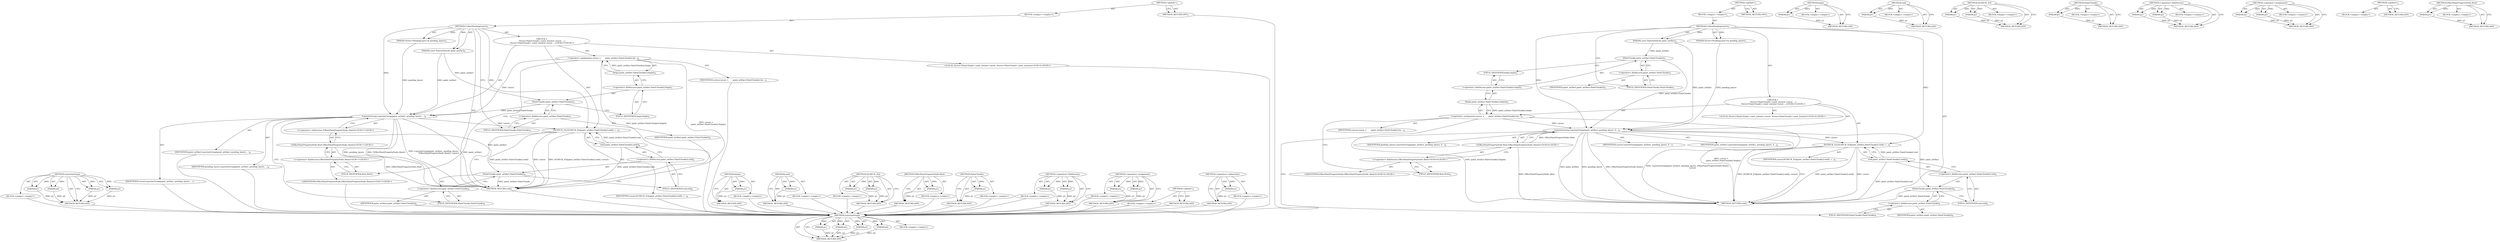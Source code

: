 digraph "EffectPaintPropertyNode.Root" {
vulnerable_81 [label=<(METHOD,LayerizeGroup)>];
vulnerable_82 [label=<(PARAM,p1)>];
vulnerable_83 [label=<(PARAM,p2)>];
vulnerable_84 [label=<(PARAM,p3)>];
vulnerable_85 [label=<(PARAM,p4)>];
vulnerable_86 [label=<(BLOCK,&lt;empty&gt;,&lt;empty&gt;)>];
vulnerable_87 [label=<(METHOD_RETURN,ANY)>];
vulnerable_6 [label=<(METHOD,&lt;global&gt;)<SUB>1</SUB>>];
vulnerable_7 [label=<(BLOCK,&lt;empty&gt;,&lt;empty&gt;)<SUB>1</SUB>>];
vulnerable_8 [label=<(METHOD,CollectPendingLayers)<SUB>1</SUB>>];
vulnerable_9 [label=<(PARAM,const PaintArtifact&amp; paint_artifact)<SUB>2</SUB>>];
vulnerable_10 [label=<(PARAM,Vector&lt;PendingLayer&gt;&amp; pending_layers)<SUB>3</SUB>>];
vulnerable_11 [label="<(BLOCK,{
   Vector&lt;PaintChunk&gt;::const_iterator cursor ...,{
   Vector&lt;PaintChunk&gt;::const_iterator cursor ...)<SUB>3</SUB>>"];
vulnerable_12 [label="<(LOCAL,Vector&lt;PaintChunk&gt;.const_iterator cursor: Vector&lt;PaintChunk&gt;.const_iterator)<SUB>4</SUB>>"];
vulnerable_13 [label=<(&lt;operator&gt;.assignment,cursor =
       paint_artifact.PaintChunks().be...)<SUB>4</SUB>>];
vulnerable_14 [label=<(IDENTIFIER,cursor,cursor =
       paint_artifact.PaintChunks().be...)<SUB>4</SUB>>];
vulnerable_15 [label=<(begin,paint_artifact.PaintChunks().begin())<SUB>5</SUB>>];
vulnerable_16 [label=<(&lt;operator&gt;.fieldAccess,paint_artifact.PaintChunks().begin)<SUB>5</SUB>>];
vulnerable_17 [label=<(PaintChunks,paint_artifact.PaintChunks())<SUB>5</SUB>>];
vulnerable_18 [label=<(&lt;operator&gt;.fieldAccess,paint_artifact.PaintChunks)<SUB>5</SUB>>];
vulnerable_19 [label=<(IDENTIFIER,paint_artifact,paint_artifact.PaintChunks())<SUB>5</SUB>>];
vulnerable_20 [label=<(FIELD_IDENTIFIER,PaintChunks,PaintChunks)<SUB>5</SUB>>];
vulnerable_21 [label=<(FIELD_IDENTIFIER,begin,begin)<SUB>5</SUB>>];
vulnerable_22 [label=<(LayerizeGroup,LayerizeGroup(paint_artifact, pending_layers,
 ...)<SUB>6</SUB>>];
vulnerable_23 [label=<(IDENTIFIER,paint_artifact,LayerizeGroup(paint_artifact, pending_layers,
 ...)<SUB>6</SUB>>];
vulnerable_24 [label=<(IDENTIFIER,pending_layers,LayerizeGroup(paint_artifact, pending_layers,
 ...)<SUB>6</SUB>>];
vulnerable_25 [label="<(&lt;operator&gt;.indirection,*EffectPaintPropertyNode::Root())<SUB>7</SUB>>"];
vulnerable_26 [label="<(EffectPaintPropertyNode.Root,EffectPaintPropertyNode::Root())<SUB>7</SUB>>"];
vulnerable_27 [label="<(&lt;operator&gt;.fieldAccess,EffectPaintPropertyNode::Root)<SUB>7</SUB>>"];
vulnerable_28 [label="<(IDENTIFIER,EffectPaintPropertyNode,EffectPaintPropertyNode::Root())<SUB>7</SUB>>"];
vulnerable_29 [label=<(FIELD_IDENTIFIER,Root,Root)<SUB>7</SUB>>];
vulnerable_30 [label=<(IDENTIFIER,cursor,LayerizeGroup(paint_artifact, pending_layers,
 ...)<SUB>7</SUB>>];
vulnerable_31 [label=<(DCHECK_EQ,DCHECK_EQ(paint_artifact.PaintChunks().end(), c...)<SUB>8</SUB>>];
vulnerable_32 [label=<(end,paint_artifact.PaintChunks().end())<SUB>8</SUB>>];
vulnerable_33 [label=<(&lt;operator&gt;.fieldAccess,paint_artifact.PaintChunks().end)<SUB>8</SUB>>];
vulnerable_34 [label=<(PaintChunks,paint_artifact.PaintChunks())<SUB>8</SUB>>];
vulnerable_35 [label=<(&lt;operator&gt;.fieldAccess,paint_artifact.PaintChunks)<SUB>8</SUB>>];
vulnerable_36 [label=<(IDENTIFIER,paint_artifact,paint_artifact.PaintChunks())<SUB>8</SUB>>];
vulnerable_37 [label=<(FIELD_IDENTIFIER,PaintChunks,PaintChunks)<SUB>8</SUB>>];
vulnerable_38 [label=<(FIELD_IDENTIFIER,end,end)<SUB>8</SUB>>];
vulnerable_39 [label=<(IDENTIFIER,cursor,DCHECK_EQ(paint_artifact.PaintChunks().end(), c...)<SUB>8</SUB>>];
vulnerable_40 [label=<(METHOD_RETURN,void)<SUB>1</SUB>>];
vulnerable_42 [label=<(METHOD_RETURN,ANY)<SUB>1</SUB>>];
vulnerable_68 [label=<(METHOD,begin)>];
vulnerable_69 [label=<(PARAM,p1)>];
vulnerable_70 [label=<(BLOCK,&lt;empty&gt;,&lt;empty&gt;)>];
vulnerable_71 [label=<(METHOD_RETURN,ANY)>];
vulnerable_101 [label=<(METHOD,end)>];
vulnerable_102 [label=<(PARAM,p1)>];
vulnerable_103 [label=<(BLOCK,&lt;empty&gt;,&lt;empty&gt;)>];
vulnerable_104 [label=<(METHOD_RETURN,ANY)>];
vulnerable_96 [label=<(METHOD,DCHECK_EQ)>];
vulnerable_97 [label=<(PARAM,p1)>];
vulnerable_98 [label=<(PARAM,p2)>];
vulnerable_99 [label=<(BLOCK,&lt;empty&gt;,&lt;empty&gt;)>];
vulnerable_100 [label=<(METHOD_RETURN,ANY)>];
vulnerable_92 [label=<(METHOD,EffectPaintPropertyNode.Root)>];
vulnerable_93 [label=<(PARAM,p1)>];
vulnerable_94 [label=<(BLOCK,&lt;empty&gt;,&lt;empty&gt;)>];
vulnerable_95 [label=<(METHOD_RETURN,ANY)>];
vulnerable_77 [label=<(METHOD,PaintChunks)>];
vulnerable_78 [label=<(PARAM,p1)>];
vulnerable_79 [label=<(BLOCK,&lt;empty&gt;,&lt;empty&gt;)>];
vulnerable_80 [label=<(METHOD_RETURN,ANY)>];
vulnerable_72 [label=<(METHOD,&lt;operator&gt;.fieldAccess)>];
vulnerable_73 [label=<(PARAM,p1)>];
vulnerable_74 [label=<(PARAM,p2)>];
vulnerable_75 [label=<(BLOCK,&lt;empty&gt;,&lt;empty&gt;)>];
vulnerable_76 [label=<(METHOD_RETURN,ANY)>];
vulnerable_63 [label=<(METHOD,&lt;operator&gt;.assignment)>];
vulnerable_64 [label=<(PARAM,p1)>];
vulnerable_65 [label=<(PARAM,p2)>];
vulnerable_66 [label=<(BLOCK,&lt;empty&gt;,&lt;empty&gt;)>];
vulnerable_67 [label=<(METHOD_RETURN,ANY)>];
vulnerable_57 [label=<(METHOD,&lt;global&gt;)<SUB>1</SUB>>];
vulnerable_58 [label=<(BLOCK,&lt;empty&gt;,&lt;empty&gt;)>];
vulnerable_59 [label=<(METHOD_RETURN,ANY)>];
vulnerable_88 [label=<(METHOD,&lt;operator&gt;.indirection)>];
vulnerable_89 [label=<(PARAM,p1)>];
vulnerable_90 [label=<(BLOCK,&lt;empty&gt;,&lt;empty&gt;)>];
vulnerable_91 [label=<(METHOD_RETURN,ANY)>];
fixed_80 [label=<(METHOD,LayerizeGroup)>];
fixed_81 [label=<(PARAM,p1)>];
fixed_82 [label=<(PARAM,p2)>];
fixed_83 [label=<(PARAM,p3)>];
fixed_84 [label=<(PARAM,p4)>];
fixed_85 [label=<(BLOCK,&lt;empty&gt;,&lt;empty&gt;)>];
fixed_86 [label=<(METHOD_RETURN,ANY)>];
fixed_6 [label=<(METHOD,&lt;global&gt;)<SUB>1</SUB>>];
fixed_7 [label=<(BLOCK,&lt;empty&gt;,&lt;empty&gt;)<SUB>1</SUB>>];
fixed_8 [label=<(METHOD,CollectPendingLayers)<SUB>1</SUB>>];
fixed_9 [label=<(PARAM,const PaintArtifact&amp; paint_artifact)<SUB>2</SUB>>];
fixed_10 [label=<(PARAM,Vector&lt;PendingLayer&gt;&amp; pending_layers)<SUB>3</SUB>>];
fixed_11 [label="<(BLOCK,{
   Vector&lt;PaintChunk&gt;::const_iterator cursor ...,{
   Vector&lt;PaintChunk&gt;::const_iterator cursor ...)<SUB>3</SUB>>"];
fixed_12 [label="<(LOCAL,Vector&lt;PaintChunk&gt;.const_iterator cursor: Vector&lt;PaintChunk&gt;.const_iterator)<SUB>4</SUB>>"];
fixed_13 [label=<(&lt;operator&gt;.assignment,cursor =
       paint_artifact.PaintChunks().be...)<SUB>4</SUB>>];
fixed_14 [label=<(IDENTIFIER,cursor,cursor =
       paint_artifact.PaintChunks().be...)<SUB>4</SUB>>];
fixed_15 [label=<(begin,paint_artifact.PaintChunks().begin())<SUB>5</SUB>>];
fixed_16 [label=<(&lt;operator&gt;.fieldAccess,paint_artifact.PaintChunks().begin)<SUB>5</SUB>>];
fixed_17 [label=<(PaintChunks,paint_artifact.PaintChunks())<SUB>5</SUB>>];
fixed_18 [label=<(&lt;operator&gt;.fieldAccess,paint_artifact.PaintChunks)<SUB>5</SUB>>];
fixed_19 [label=<(IDENTIFIER,paint_artifact,paint_artifact.PaintChunks())<SUB>5</SUB>>];
fixed_20 [label=<(FIELD_IDENTIFIER,PaintChunks,PaintChunks)<SUB>5</SUB>>];
fixed_21 [label=<(FIELD_IDENTIFIER,begin,begin)<SUB>5</SUB>>];
fixed_22 [label=<(LayerizeGroup,LayerizeGroup(paint_artifact, pending_layers, E...)<SUB>6</SUB>>];
fixed_23 [label=<(IDENTIFIER,paint_artifact,LayerizeGroup(paint_artifact, pending_layers, E...)<SUB>6</SUB>>];
fixed_24 [label=<(IDENTIFIER,pending_layers,LayerizeGroup(paint_artifact, pending_layers, E...)<SUB>6</SUB>>];
fixed_25 [label="<(EffectPaintPropertyNode.Root,EffectPaintPropertyNode::Root())<SUB>6</SUB>>"];
fixed_26 [label="<(&lt;operator&gt;.fieldAccess,EffectPaintPropertyNode::Root)<SUB>6</SUB>>"];
fixed_27 [label="<(IDENTIFIER,EffectPaintPropertyNode,EffectPaintPropertyNode::Root())<SUB>6</SUB>>"];
fixed_28 [label=<(FIELD_IDENTIFIER,Root,Root)<SUB>6</SUB>>];
fixed_29 [label=<(IDENTIFIER,cursor,LayerizeGroup(paint_artifact, pending_layers, E...)<SUB>7</SUB>>];
fixed_30 [label=<(DCHECK_EQ,DCHECK_EQ(paint_artifact.PaintChunks().end(), c...)<SUB>8</SUB>>];
fixed_31 [label=<(end,paint_artifact.PaintChunks().end())<SUB>8</SUB>>];
fixed_32 [label=<(&lt;operator&gt;.fieldAccess,paint_artifact.PaintChunks().end)<SUB>8</SUB>>];
fixed_33 [label=<(PaintChunks,paint_artifact.PaintChunks())<SUB>8</SUB>>];
fixed_34 [label=<(&lt;operator&gt;.fieldAccess,paint_artifact.PaintChunks)<SUB>8</SUB>>];
fixed_35 [label=<(IDENTIFIER,paint_artifact,paint_artifact.PaintChunks())<SUB>8</SUB>>];
fixed_36 [label=<(FIELD_IDENTIFIER,PaintChunks,PaintChunks)<SUB>8</SUB>>];
fixed_37 [label=<(FIELD_IDENTIFIER,end,end)<SUB>8</SUB>>];
fixed_38 [label=<(IDENTIFIER,cursor,DCHECK_EQ(paint_artifact.PaintChunks().end(), c...)<SUB>8</SUB>>];
fixed_39 [label=<(METHOD_RETURN,void)<SUB>1</SUB>>];
fixed_41 [label=<(METHOD_RETURN,ANY)<SUB>1</SUB>>];
fixed_67 [label=<(METHOD,begin)>];
fixed_68 [label=<(PARAM,p1)>];
fixed_69 [label=<(BLOCK,&lt;empty&gt;,&lt;empty&gt;)>];
fixed_70 [label=<(METHOD_RETURN,ANY)>];
fixed_96 [label=<(METHOD,end)>];
fixed_97 [label=<(PARAM,p1)>];
fixed_98 [label=<(BLOCK,&lt;empty&gt;,&lt;empty&gt;)>];
fixed_99 [label=<(METHOD_RETURN,ANY)>];
fixed_91 [label=<(METHOD,DCHECK_EQ)>];
fixed_92 [label=<(PARAM,p1)>];
fixed_93 [label=<(PARAM,p2)>];
fixed_94 [label=<(BLOCK,&lt;empty&gt;,&lt;empty&gt;)>];
fixed_95 [label=<(METHOD_RETURN,ANY)>];
fixed_76 [label=<(METHOD,PaintChunks)>];
fixed_77 [label=<(PARAM,p1)>];
fixed_78 [label=<(BLOCK,&lt;empty&gt;,&lt;empty&gt;)>];
fixed_79 [label=<(METHOD_RETURN,ANY)>];
fixed_71 [label=<(METHOD,&lt;operator&gt;.fieldAccess)>];
fixed_72 [label=<(PARAM,p1)>];
fixed_73 [label=<(PARAM,p2)>];
fixed_74 [label=<(BLOCK,&lt;empty&gt;,&lt;empty&gt;)>];
fixed_75 [label=<(METHOD_RETURN,ANY)>];
fixed_62 [label=<(METHOD,&lt;operator&gt;.assignment)>];
fixed_63 [label=<(PARAM,p1)>];
fixed_64 [label=<(PARAM,p2)>];
fixed_65 [label=<(BLOCK,&lt;empty&gt;,&lt;empty&gt;)>];
fixed_66 [label=<(METHOD_RETURN,ANY)>];
fixed_56 [label=<(METHOD,&lt;global&gt;)<SUB>1</SUB>>];
fixed_57 [label=<(BLOCK,&lt;empty&gt;,&lt;empty&gt;)>];
fixed_58 [label=<(METHOD_RETURN,ANY)>];
fixed_87 [label=<(METHOD,EffectPaintPropertyNode.Root)>];
fixed_88 [label=<(PARAM,p1)>];
fixed_89 [label=<(BLOCK,&lt;empty&gt;,&lt;empty&gt;)>];
fixed_90 [label=<(METHOD_RETURN,ANY)>];
vulnerable_81 -> vulnerable_82  [key=0, label="AST: "];
vulnerable_81 -> vulnerable_82  [key=1, label="DDG: "];
vulnerable_81 -> vulnerable_86  [key=0, label="AST: "];
vulnerable_81 -> vulnerable_83  [key=0, label="AST: "];
vulnerable_81 -> vulnerable_83  [key=1, label="DDG: "];
vulnerable_81 -> vulnerable_87  [key=0, label="AST: "];
vulnerable_81 -> vulnerable_87  [key=1, label="CFG: "];
vulnerable_81 -> vulnerable_84  [key=0, label="AST: "];
vulnerable_81 -> vulnerable_84  [key=1, label="DDG: "];
vulnerable_81 -> vulnerable_85  [key=0, label="AST: "];
vulnerable_81 -> vulnerable_85  [key=1, label="DDG: "];
vulnerable_82 -> vulnerable_87  [key=0, label="DDG: p1"];
vulnerable_83 -> vulnerable_87  [key=0, label="DDG: p2"];
vulnerable_84 -> vulnerable_87  [key=0, label="DDG: p3"];
vulnerable_85 -> vulnerable_87  [key=0, label="DDG: p4"];
vulnerable_86 -> fixed_80  [key=0];
vulnerable_87 -> fixed_80  [key=0];
vulnerable_6 -> vulnerable_7  [key=0, label="AST: "];
vulnerable_6 -> vulnerable_42  [key=0, label="AST: "];
vulnerable_6 -> vulnerable_42  [key=1, label="CFG: "];
vulnerable_7 -> vulnerable_8  [key=0, label="AST: "];
vulnerable_8 -> vulnerable_9  [key=0, label="AST: "];
vulnerable_8 -> vulnerable_9  [key=1, label="DDG: "];
vulnerable_8 -> vulnerable_10  [key=0, label="AST: "];
vulnerable_8 -> vulnerable_10  [key=1, label="DDG: "];
vulnerable_8 -> vulnerable_11  [key=0, label="AST: "];
vulnerable_8 -> vulnerable_40  [key=0, label="AST: "];
vulnerable_8 -> vulnerable_20  [key=0, label="CFG: "];
vulnerable_8 -> vulnerable_22  [key=0, label="DDG: "];
vulnerable_8 -> vulnerable_31  [key=0, label="DDG: "];
vulnerable_9 -> vulnerable_22  [key=0, label="DDG: paint_artifact"];
vulnerable_9 -> vulnerable_17  [key=0, label="DDG: paint_artifact"];
vulnerable_10 -> vulnerable_22  [key=0, label="DDG: pending_layers"];
vulnerable_11 -> vulnerable_12  [key=0, label="AST: "];
vulnerable_11 -> vulnerable_13  [key=0, label="AST: "];
vulnerable_11 -> vulnerable_22  [key=0, label="AST: "];
vulnerable_11 -> vulnerable_31  [key=0, label="AST: "];
vulnerable_12 -> fixed_80  [key=0];
vulnerable_13 -> vulnerable_14  [key=0, label="AST: "];
vulnerable_13 -> vulnerable_15  [key=0, label="AST: "];
vulnerable_13 -> vulnerable_29  [key=0, label="CFG: "];
vulnerable_13 -> vulnerable_40  [key=0, label="DDG: paint_artifact.PaintChunks().begin()"];
vulnerable_13 -> vulnerable_40  [key=1, label="DDG: cursor =
       paint_artifact.PaintChunks().begin()"];
vulnerable_13 -> vulnerable_22  [key=0, label="DDG: cursor"];
vulnerable_14 -> fixed_80  [key=0];
vulnerable_15 -> vulnerable_16  [key=0, label="AST: "];
vulnerable_15 -> vulnerable_13  [key=0, label="CFG: "];
vulnerable_15 -> vulnerable_13  [key=1, label="DDG: paint_artifact.PaintChunks().begin"];
vulnerable_16 -> vulnerable_17  [key=0, label="AST: "];
vulnerable_16 -> vulnerable_21  [key=0, label="AST: "];
vulnerable_16 -> vulnerable_15  [key=0, label="CFG: "];
vulnerable_17 -> vulnerable_18  [key=0, label="AST: "];
vulnerable_17 -> vulnerable_21  [key=0, label="CFG: "];
vulnerable_17 -> vulnerable_22  [key=0, label="DDG: paint_artifact.PaintChunks"];
vulnerable_18 -> vulnerable_19  [key=0, label="AST: "];
vulnerable_18 -> vulnerable_20  [key=0, label="AST: "];
vulnerable_18 -> vulnerable_17  [key=0, label="CFG: "];
vulnerable_19 -> fixed_80  [key=0];
vulnerable_20 -> vulnerable_18  [key=0, label="CFG: "];
vulnerable_21 -> vulnerable_16  [key=0, label="CFG: "];
vulnerable_22 -> vulnerable_23  [key=0, label="AST: "];
vulnerable_22 -> vulnerable_24  [key=0, label="AST: "];
vulnerable_22 -> vulnerable_25  [key=0, label="AST: "];
vulnerable_22 -> vulnerable_30  [key=0, label="AST: "];
vulnerable_22 -> vulnerable_37  [key=0, label="CFG: "];
vulnerable_22 -> vulnerable_40  [key=0, label="DDG: paint_artifact"];
vulnerable_22 -> vulnerable_40  [key=1, label="DDG: pending_layers"];
vulnerable_22 -> vulnerable_40  [key=2, label="DDG: *EffectPaintPropertyNode::Root()"];
vulnerable_22 -> vulnerable_40  [key=3, label="DDG: LayerizeGroup(paint_artifact, pending_layers,
                *EffectPaintPropertyNode::Root(), cursor)"];
vulnerable_22 -> vulnerable_31  [key=0, label="DDG: cursor"];
vulnerable_22 -> vulnerable_34  [key=0, label="DDG: paint_artifact"];
vulnerable_23 -> fixed_80  [key=0];
vulnerable_24 -> fixed_80  [key=0];
vulnerable_25 -> vulnerable_26  [key=0, label="AST: "];
vulnerable_25 -> vulnerable_22  [key=0, label="CFG: "];
vulnerable_26 -> vulnerable_27  [key=0, label="AST: "];
vulnerable_26 -> vulnerable_25  [key=0, label="CFG: "];
vulnerable_26 -> vulnerable_40  [key=0, label="DDG: EffectPaintPropertyNode::Root"];
vulnerable_27 -> vulnerable_28  [key=0, label="AST: "];
vulnerable_27 -> vulnerable_29  [key=0, label="AST: "];
vulnerable_27 -> vulnerable_26  [key=0, label="CFG: "];
vulnerable_28 -> fixed_80  [key=0];
vulnerable_29 -> vulnerable_27  [key=0, label="CFG: "];
vulnerable_30 -> fixed_80  [key=0];
vulnerable_31 -> vulnerable_32  [key=0, label="AST: "];
vulnerable_31 -> vulnerable_39  [key=0, label="AST: "];
vulnerable_31 -> vulnerable_40  [key=0, label="CFG: "];
vulnerable_31 -> vulnerable_40  [key=1, label="DDG: paint_artifact.PaintChunks().end()"];
vulnerable_31 -> vulnerable_40  [key=2, label="DDG: cursor"];
vulnerable_31 -> vulnerable_40  [key=3, label="DDG: DCHECK_EQ(paint_artifact.PaintChunks().end(), cursor)"];
vulnerable_32 -> vulnerable_33  [key=0, label="AST: "];
vulnerable_32 -> vulnerable_31  [key=0, label="CFG: "];
vulnerable_32 -> vulnerable_31  [key=1, label="DDG: paint_artifact.PaintChunks().end"];
vulnerable_32 -> vulnerable_40  [key=0, label="DDG: paint_artifact.PaintChunks().end"];
vulnerable_33 -> vulnerable_34  [key=0, label="AST: "];
vulnerable_33 -> vulnerable_38  [key=0, label="AST: "];
vulnerable_33 -> vulnerable_32  [key=0, label="CFG: "];
vulnerable_34 -> vulnerable_35  [key=0, label="AST: "];
vulnerable_34 -> vulnerable_38  [key=0, label="CFG: "];
vulnerable_34 -> vulnerable_40  [key=0, label="DDG: paint_artifact.PaintChunks"];
vulnerable_35 -> vulnerable_36  [key=0, label="AST: "];
vulnerable_35 -> vulnerable_37  [key=0, label="AST: "];
vulnerable_35 -> vulnerable_34  [key=0, label="CFG: "];
vulnerable_36 -> fixed_80  [key=0];
vulnerable_37 -> vulnerable_35  [key=0, label="CFG: "];
vulnerable_38 -> vulnerable_33  [key=0, label="CFG: "];
vulnerable_39 -> fixed_80  [key=0];
vulnerable_40 -> fixed_80  [key=0];
vulnerable_42 -> fixed_80  [key=0];
vulnerable_68 -> vulnerable_69  [key=0, label="AST: "];
vulnerable_68 -> vulnerable_69  [key=1, label="DDG: "];
vulnerable_68 -> vulnerable_70  [key=0, label="AST: "];
vulnerable_68 -> vulnerable_71  [key=0, label="AST: "];
vulnerable_68 -> vulnerable_71  [key=1, label="CFG: "];
vulnerable_69 -> vulnerable_71  [key=0, label="DDG: p1"];
vulnerable_70 -> fixed_80  [key=0];
vulnerable_71 -> fixed_80  [key=0];
vulnerable_101 -> vulnerable_102  [key=0, label="AST: "];
vulnerable_101 -> vulnerable_102  [key=1, label="DDG: "];
vulnerable_101 -> vulnerable_103  [key=0, label="AST: "];
vulnerable_101 -> vulnerable_104  [key=0, label="AST: "];
vulnerable_101 -> vulnerable_104  [key=1, label="CFG: "];
vulnerable_102 -> vulnerable_104  [key=0, label="DDG: p1"];
vulnerable_103 -> fixed_80  [key=0];
vulnerable_104 -> fixed_80  [key=0];
vulnerable_96 -> vulnerable_97  [key=0, label="AST: "];
vulnerable_96 -> vulnerable_97  [key=1, label="DDG: "];
vulnerable_96 -> vulnerable_99  [key=0, label="AST: "];
vulnerable_96 -> vulnerable_98  [key=0, label="AST: "];
vulnerable_96 -> vulnerable_98  [key=1, label="DDG: "];
vulnerable_96 -> vulnerable_100  [key=0, label="AST: "];
vulnerable_96 -> vulnerable_100  [key=1, label="CFG: "];
vulnerable_97 -> vulnerable_100  [key=0, label="DDG: p1"];
vulnerable_98 -> vulnerable_100  [key=0, label="DDG: p2"];
vulnerable_99 -> fixed_80  [key=0];
vulnerable_100 -> fixed_80  [key=0];
vulnerable_92 -> vulnerable_93  [key=0, label="AST: "];
vulnerable_92 -> vulnerable_93  [key=1, label="DDG: "];
vulnerable_92 -> vulnerable_94  [key=0, label="AST: "];
vulnerable_92 -> vulnerable_95  [key=0, label="AST: "];
vulnerable_92 -> vulnerable_95  [key=1, label="CFG: "];
vulnerable_93 -> vulnerable_95  [key=0, label="DDG: p1"];
vulnerable_94 -> fixed_80  [key=0];
vulnerable_95 -> fixed_80  [key=0];
vulnerable_77 -> vulnerable_78  [key=0, label="AST: "];
vulnerable_77 -> vulnerable_78  [key=1, label="DDG: "];
vulnerable_77 -> vulnerable_79  [key=0, label="AST: "];
vulnerable_77 -> vulnerable_80  [key=0, label="AST: "];
vulnerable_77 -> vulnerable_80  [key=1, label="CFG: "];
vulnerable_78 -> vulnerable_80  [key=0, label="DDG: p1"];
vulnerable_79 -> fixed_80  [key=0];
vulnerable_80 -> fixed_80  [key=0];
vulnerable_72 -> vulnerable_73  [key=0, label="AST: "];
vulnerable_72 -> vulnerable_73  [key=1, label="DDG: "];
vulnerable_72 -> vulnerable_75  [key=0, label="AST: "];
vulnerable_72 -> vulnerable_74  [key=0, label="AST: "];
vulnerable_72 -> vulnerable_74  [key=1, label="DDG: "];
vulnerable_72 -> vulnerable_76  [key=0, label="AST: "];
vulnerable_72 -> vulnerable_76  [key=1, label="CFG: "];
vulnerable_73 -> vulnerable_76  [key=0, label="DDG: p1"];
vulnerable_74 -> vulnerable_76  [key=0, label="DDG: p2"];
vulnerable_75 -> fixed_80  [key=0];
vulnerable_76 -> fixed_80  [key=0];
vulnerable_63 -> vulnerable_64  [key=0, label="AST: "];
vulnerable_63 -> vulnerable_64  [key=1, label="DDG: "];
vulnerable_63 -> vulnerable_66  [key=0, label="AST: "];
vulnerable_63 -> vulnerable_65  [key=0, label="AST: "];
vulnerable_63 -> vulnerable_65  [key=1, label="DDG: "];
vulnerable_63 -> vulnerable_67  [key=0, label="AST: "];
vulnerable_63 -> vulnerable_67  [key=1, label="CFG: "];
vulnerable_64 -> vulnerable_67  [key=0, label="DDG: p1"];
vulnerable_65 -> vulnerable_67  [key=0, label="DDG: p2"];
vulnerable_66 -> fixed_80  [key=0];
vulnerable_67 -> fixed_80  [key=0];
vulnerable_57 -> vulnerable_58  [key=0, label="AST: "];
vulnerable_57 -> vulnerable_59  [key=0, label="AST: "];
vulnerable_57 -> vulnerable_59  [key=1, label="CFG: "];
vulnerable_58 -> fixed_80  [key=0];
vulnerable_59 -> fixed_80  [key=0];
vulnerable_88 -> vulnerable_89  [key=0, label="AST: "];
vulnerable_88 -> vulnerable_89  [key=1, label="DDG: "];
vulnerable_88 -> vulnerable_90  [key=0, label="AST: "];
vulnerable_88 -> vulnerable_91  [key=0, label="AST: "];
vulnerable_88 -> vulnerable_91  [key=1, label="CFG: "];
vulnerable_89 -> vulnerable_91  [key=0, label="DDG: p1"];
vulnerable_90 -> fixed_80  [key=0];
vulnerable_91 -> fixed_80  [key=0];
fixed_80 -> fixed_81  [key=0, label="AST: "];
fixed_80 -> fixed_81  [key=1, label="DDG: "];
fixed_80 -> fixed_85  [key=0, label="AST: "];
fixed_80 -> fixed_82  [key=0, label="AST: "];
fixed_80 -> fixed_82  [key=1, label="DDG: "];
fixed_80 -> fixed_86  [key=0, label="AST: "];
fixed_80 -> fixed_86  [key=1, label="CFG: "];
fixed_80 -> fixed_83  [key=0, label="AST: "];
fixed_80 -> fixed_83  [key=1, label="DDG: "];
fixed_80 -> fixed_84  [key=0, label="AST: "];
fixed_80 -> fixed_84  [key=1, label="DDG: "];
fixed_81 -> fixed_86  [key=0, label="DDG: p1"];
fixed_82 -> fixed_86  [key=0, label="DDG: p2"];
fixed_83 -> fixed_86  [key=0, label="DDG: p3"];
fixed_84 -> fixed_86  [key=0, label="DDG: p4"];
fixed_6 -> fixed_7  [key=0, label="AST: "];
fixed_6 -> fixed_41  [key=0, label="AST: "];
fixed_6 -> fixed_41  [key=1, label="CFG: "];
fixed_7 -> fixed_8  [key=0, label="AST: "];
fixed_8 -> fixed_9  [key=0, label="AST: "];
fixed_8 -> fixed_9  [key=1, label="DDG: "];
fixed_8 -> fixed_10  [key=0, label="AST: "];
fixed_8 -> fixed_10  [key=1, label="DDG: "];
fixed_8 -> fixed_11  [key=0, label="AST: "];
fixed_8 -> fixed_39  [key=0, label="AST: "];
fixed_8 -> fixed_20  [key=0, label="CFG: "];
fixed_8 -> fixed_22  [key=0, label="DDG: "];
fixed_8 -> fixed_30  [key=0, label="DDG: "];
fixed_9 -> fixed_22  [key=0, label="DDG: paint_artifact"];
fixed_9 -> fixed_17  [key=0, label="DDG: paint_artifact"];
fixed_10 -> fixed_22  [key=0, label="DDG: pending_layers"];
fixed_11 -> fixed_12  [key=0, label="AST: "];
fixed_11 -> fixed_13  [key=0, label="AST: "];
fixed_11 -> fixed_22  [key=0, label="AST: "];
fixed_11 -> fixed_30  [key=0, label="AST: "];
fixed_13 -> fixed_14  [key=0, label="AST: "];
fixed_13 -> fixed_15  [key=0, label="AST: "];
fixed_13 -> fixed_28  [key=0, label="CFG: "];
fixed_13 -> fixed_39  [key=0, label="DDG: paint_artifact.PaintChunks().begin()"];
fixed_13 -> fixed_39  [key=1, label="DDG: cursor =
       paint_artifact.PaintChunks().begin()"];
fixed_13 -> fixed_22  [key=0, label="DDG: cursor"];
fixed_15 -> fixed_16  [key=0, label="AST: "];
fixed_15 -> fixed_13  [key=0, label="CFG: "];
fixed_15 -> fixed_13  [key=1, label="DDG: paint_artifact.PaintChunks().begin"];
fixed_16 -> fixed_17  [key=0, label="AST: "];
fixed_16 -> fixed_21  [key=0, label="AST: "];
fixed_16 -> fixed_15  [key=0, label="CFG: "];
fixed_17 -> fixed_18  [key=0, label="AST: "];
fixed_17 -> fixed_21  [key=0, label="CFG: "];
fixed_17 -> fixed_22  [key=0, label="DDG: paint_artifact.PaintChunks"];
fixed_18 -> fixed_19  [key=0, label="AST: "];
fixed_18 -> fixed_20  [key=0, label="AST: "];
fixed_18 -> fixed_17  [key=0, label="CFG: "];
fixed_20 -> fixed_18  [key=0, label="CFG: "];
fixed_21 -> fixed_16  [key=0, label="CFG: "];
fixed_22 -> fixed_23  [key=0, label="AST: "];
fixed_22 -> fixed_24  [key=0, label="AST: "];
fixed_22 -> fixed_25  [key=0, label="AST: "];
fixed_22 -> fixed_29  [key=0, label="AST: "];
fixed_22 -> fixed_36  [key=0, label="CFG: "];
fixed_22 -> fixed_39  [key=0, label="DDG: paint_artifact"];
fixed_22 -> fixed_39  [key=1, label="DDG: pending_layers"];
fixed_22 -> fixed_39  [key=2, label="DDG: EffectPaintPropertyNode::Root()"];
fixed_22 -> fixed_39  [key=3, label="DDG: LayerizeGroup(paint_artifact, pending_layers, EffectPaintPropertyNode::Root(),
                cursor)"];
fixed_22 -> fixed_30  [key=0, label="DDG: cursor"];
fixed_22 -> fixed_33  [key=0, label="DDG: paint_artifact"];
fixed_25 -> fixed_26  [key=0, label="AST: "];
fixed_25 -> fixed_22  [key=0, label="CFG: "];
fixed_25 -> fixed_22  [key=1, label="DDG: EffectPaintPropertyNode::Root"];
fixed_25 -> fixed_39  [key=0, label="DDG: EffectPaintPropertyNode::Root"];
fixed_26 -> fixed_27  [key=0, label="AST: "];
fixed_26 -> fixed_28  [key=0, label="AST: "];
fixed_26 -> fixed_25  [key=0, label="CFG: "];
fixed_28 -> fixed_26  [key=0, label="CFG: "];
fixed_30 -> fixed_31  [key=0, label="AST: "];
fixed_30 -> fixed_38  [key=0, label="AST: "];
fixed_30 -> fixed_39  [key=0, label="CFG: "];
fixed_30 -> fixed_39  [key=1, label="DDG: paint_artifact.PaintChunks().end()"];
fixed_30 -> fixed_39  [key=2, label="DDG: cursor"];
fixed_30 -> fixed_39  [key=3, label="DDG: DCHECK_EQ(paint_artifact.PaintChunks().end(), cursor)"];
fixed_31 -> fixed_32  [key=0, label="AST: "];
fixed_31 -> fixed_30  [key=0, label="CFG: "];
fixed_31 -> fixed_30  [key=1, label="DDG: paint_artifact.PaintChunks().end"];
fixed_31 -> fixed_39  [key=0, label="DDG: paint_artifact.PaintChunks().end"];
fixed_32 -> fixed_33  [key=0, label="AST: "];
fixed_32 -> fixed_37  [key=0, label="AST: "];
fixed_32 -> fixed_31  [key=0, label="CFG: "];
fixed_33 -> fixed_34  [key=0, label="AST: "];
fixed_33 -> fixed_37  [key=0, label="CFG: "];
fixed_33 -> fixed_39  [key=0, label="DDG: paint_artifact.PaintChunks"];
fixed_34 -> fixed_35  [key=0, label="AST: "];
fixed_34 -> fixed_36  [key=0, label="AST: "];
fixed_34 -> fixed_33  [key=0, label="CFG: "];
fixed_36 -> fixed_34  [key=0, label="CFG: "];
fixed_37 -> fixed_32  [key=0, label="CFG: "];
fixed_67 -> fixed_68  [key=0, label="AST: "];
fixed_67 -> fixed_68  [key=1, label="DDG: "];
fixed_67 -> fixed_69  [key=0, label="AST: "];
fixed_67 -> fixed_70  [key=0, label="AST: "];
fixed_67 -> fixed_70  [key=1, label="CFG: "];
fixed_68 -> fixed_70  [key=0, label="DDG: p1"];
fixed_96 -> fixed_97  [key=0, label="AST: "];
fixed_96 -> fixed_97  [key=1, label="DDG: "];
fixed_96 -> fixed_98  [key=0, label="AST: "];
fixed_96 -> fixed_99  [key=0, label="AST: "];
fixed_96 -> fixed_99  [key=1, label="CFG: "];
fixed_97 -> fixed_99  [key=0, label="DDG: p1"];
fixed_91 -> fixed_92  [key=0, label="AST: "];
fixed_91 -> fixed_92  [key=1, label="DDG: "];
fixed_91 -> fixed_94  [key=0, label="AST: "];
fixed_91 -> fixed_93  [key=0, label="AST: "];
fixed_91 -> fixed_93  [key=1, label="DDG: "];
fixed_91 -> fixed_95  [key=0, label="AST: "];
fixed_91 -> fixed_95  [key=1, label="CFG: "];
fixed_92 -> fixed_95  [key=0, label="DDG: p1"];
fixed_93 -> fixed_95  [key=0, label="DDG: p2"];
fixed_76 -> fixed_77  [key=0, label="AST: "];
fixed_76 -> fixed_77  [key=1, label="DDG: "];
fixed_76 -> fixed_78  [key=0, label="AST: "];
fixed_76 -> fixed_79  [key=0, label="AST: "];
fixed_76 -> fixed_79  [key=1, label="CFG: "];
fixed_77 -> fixed_79  [key=0, label="DDG: p1"];
fixed_71 -> fixed_72  [key=0, label="AST: "];
fixed_71 -> fixed_72  [key=1, label="DDG: "];
fixed_71 -> fixed_74  [key=0, label="AST: "];
fixed_71 -> fixed_73  [key=0, label="AST: "];
fixed_71 -> fixed_73  [key=1, label="DDG: "];
fixed_71 -> fixed_75  [key=0, label="AST: "];
fixed_71 -> fixed_75  [key=1, label="CFG: "];
fixed_72 -> fixed_75  [key=0, label="DDG: p1"];
fixed_73 -> fixed_75  [key=0, label="DDG: p2"];
fixed_62 -> fixed_63  [key=0, label="AST: "];
fixed_62 -> fixed_63  [key=1, label="DDG: "];
fixed_62 -> fixed_65  [key=0, label="AST: "];
fixed_62 -> fixed_64  [key=0, label="AST: "];
fixed_62 -> fixed_64  [key=1, label="DDG: "];
fixed_62 -> fixed_66  [key=0, label="AST: "];
fixed_62 -> fixed_66  [key=1, label="CFG: "];
fixed_63 -> fixed_66  [key=0, label="DDG: p1"];
fixed_64 -> fixed_66  [key=0, label="DDG: p2"];
fixed_56 -> fixed_57  [key=0, label="AST: "];
fixed_56 -> fixed_58  [key=0, label="AST: "];
fixed_56 -> fixed_58  [key=1, label="CFG: "];
fixed_87 -> fixed_88  [key=0, label="AST: "];
fixed_87 -> fixed_88  [key=1, label="DDG: "];
fixed_87 -> fixed_89  [key=0, label="AST: "];
fixed_87 -> fixed_90  [key=0, label="AST: "];
fixed_87 -> fixed_90  [key=1, label="CFG: "];
fixed_88 -> fixed_90  [key=0, label="DDG: p1"];
}
